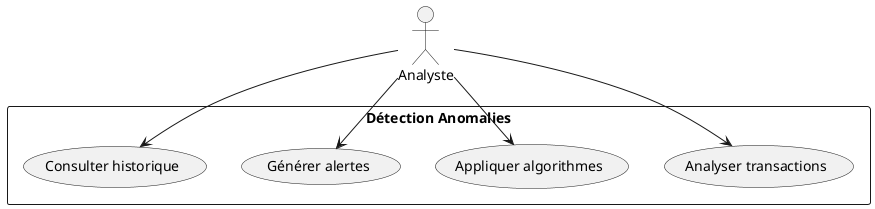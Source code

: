@startuml
actor Analyste
rectangle "Détection Anomalies" {
  Analyste --> (Analyser transactions)
  Analyste --> (Appliquer algorithmes)
  Analyste --> (Générer alertes)
  Analyste --> (Consulter historique)
}
@enduml